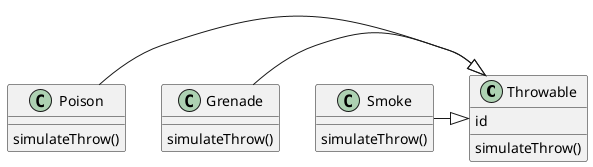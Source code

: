 @startuml
'https://plantuml.com/class-diagram

class Throwable {
    id
    simulateThrow()
}

class Poison {
    simulateThrow()
}

class Grenade {
    simulateThrow()
}

class Smoke {
    simulateThrow()
}

Poison -|> Throwable
Grenade -|> Throwable
Smoke -|> Throwable


@enduml